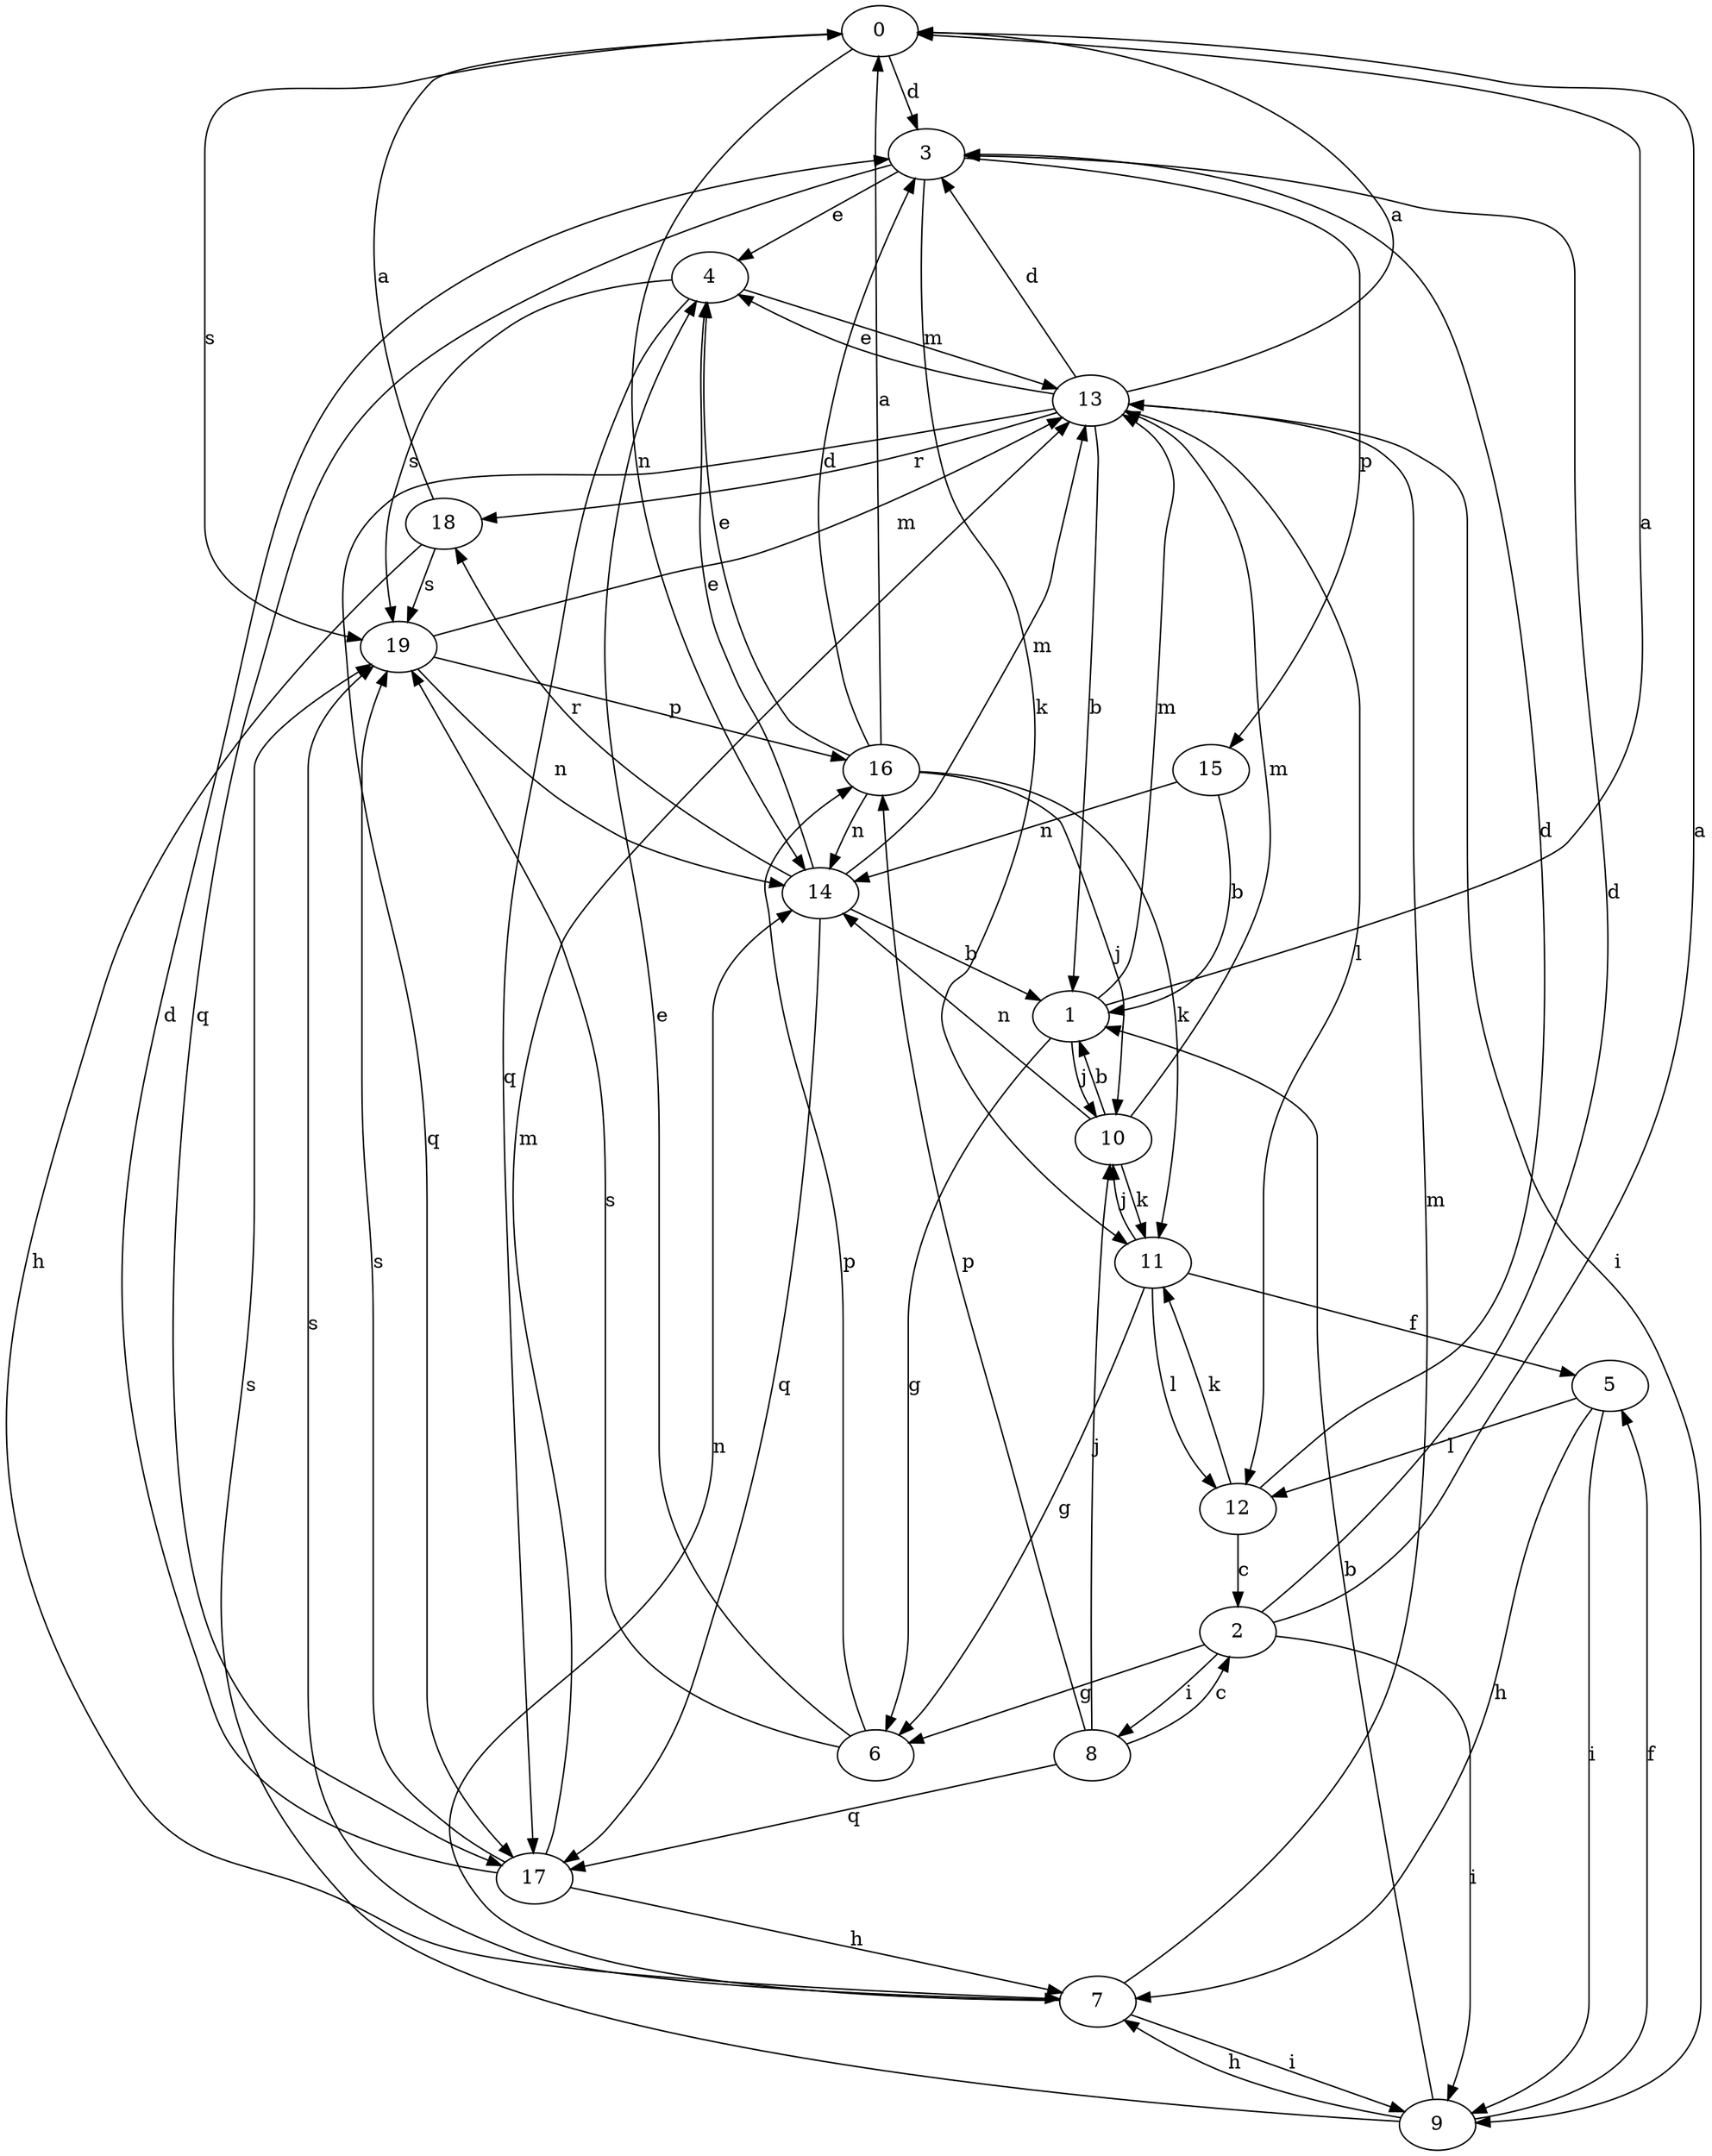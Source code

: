 strict digraph  {
0;
1;
2;
3;
4;
5;
6;
7;
8;
9;
10;
11;
12;
13;
14;
15;
16;
17;
18;
19;
0 -> 3  [label=d];
0 -> 14  [label=n];
0 -> 19  [label=s];
1 -> 0  [label=a];
1 -> 6  [label=g];
1 -> 10  [label=j];
1 -> 13  [label=m];
2 -> 0  [label=a];
2 -> 3  [label=d];
2 -> 6  [label=g];
2 -> 8  [label=i];
2 -> 9  [label=i];
3 -> 4  [label=e];
3 -> 11  [label=k];
3 -> 15  [label=p];
3 -> 17  [label=q];
4 -> 13  [label=m];
4 -> 17  [label=q];
4 -> 19  [label=s];
5 -> 7  [label=h];
5 -> 9  [label=i];
5 -> 12  [label=l];
6 -> 4  [label=e];
6 -> 16  [label=p];
6 -> 19  [label=s];
7 -> 9  [label=i];
7 -> 13  [label=m];
7 -> 14  [label=n];
7 -> 19  [label=s];
8 -> 2  [label=c];
8 -> 10  [label=j];
8 -> 16  [label=p];
8 -> 17  [label=q];
9 -> 1  [label=b];
9 -> 5  [label=f];
9 -> 7  [label=h];
9 -> 19  [label=s];
10 -> 1  [label=b];
10 -> 11  [label=k];
10 -> 13  [label=m];
10 -> 14  [label=n];
11 -> 5  [label=f];
11 -> 6  [label=g];
11 -> 10  [label=j];
11 -> 12  [label=l];
12 -> 2  [label=c];
12 -> 3  [label=d];
12 -> 11  [label=k];
13 -> 0  [label=a];
13 -> 1  [label=b];
13 -> 3  [label=d];
13 -> 4  [label=e];
13 -> 9  [label=i];
13 -> 12  [label=l];
13 -> 17  [label=q];
13 -> 18  [label=r];
14 -> 1  [label=b];
14 -> 4  [label=e];
14 -> 13  [label=m];
14 -> 17  [label=q];
14 -> 18  [label=r];
15 -> 1  [label=b];
15 -> 14  [label=n];
16 -> 0  [label=a];
16 -> 3  [label=d];
16 -> 4  [label=e];
16 -> 10  [label=j];
16 -> 11  [label=k];
16 -> 14  [label=n];
17 -> 3  [label=d];
17 -> 7  [label=h];
17 -> 13  [label=m];
17 -> 19  [label=s];
18 -> 0  [label=a];
18 -> 7  [label=h];
18 -> 19  [label=s];
19 -> 13  [label=m];
19 -> 14  [label=n];
19 -> 16  [label=p];
}
